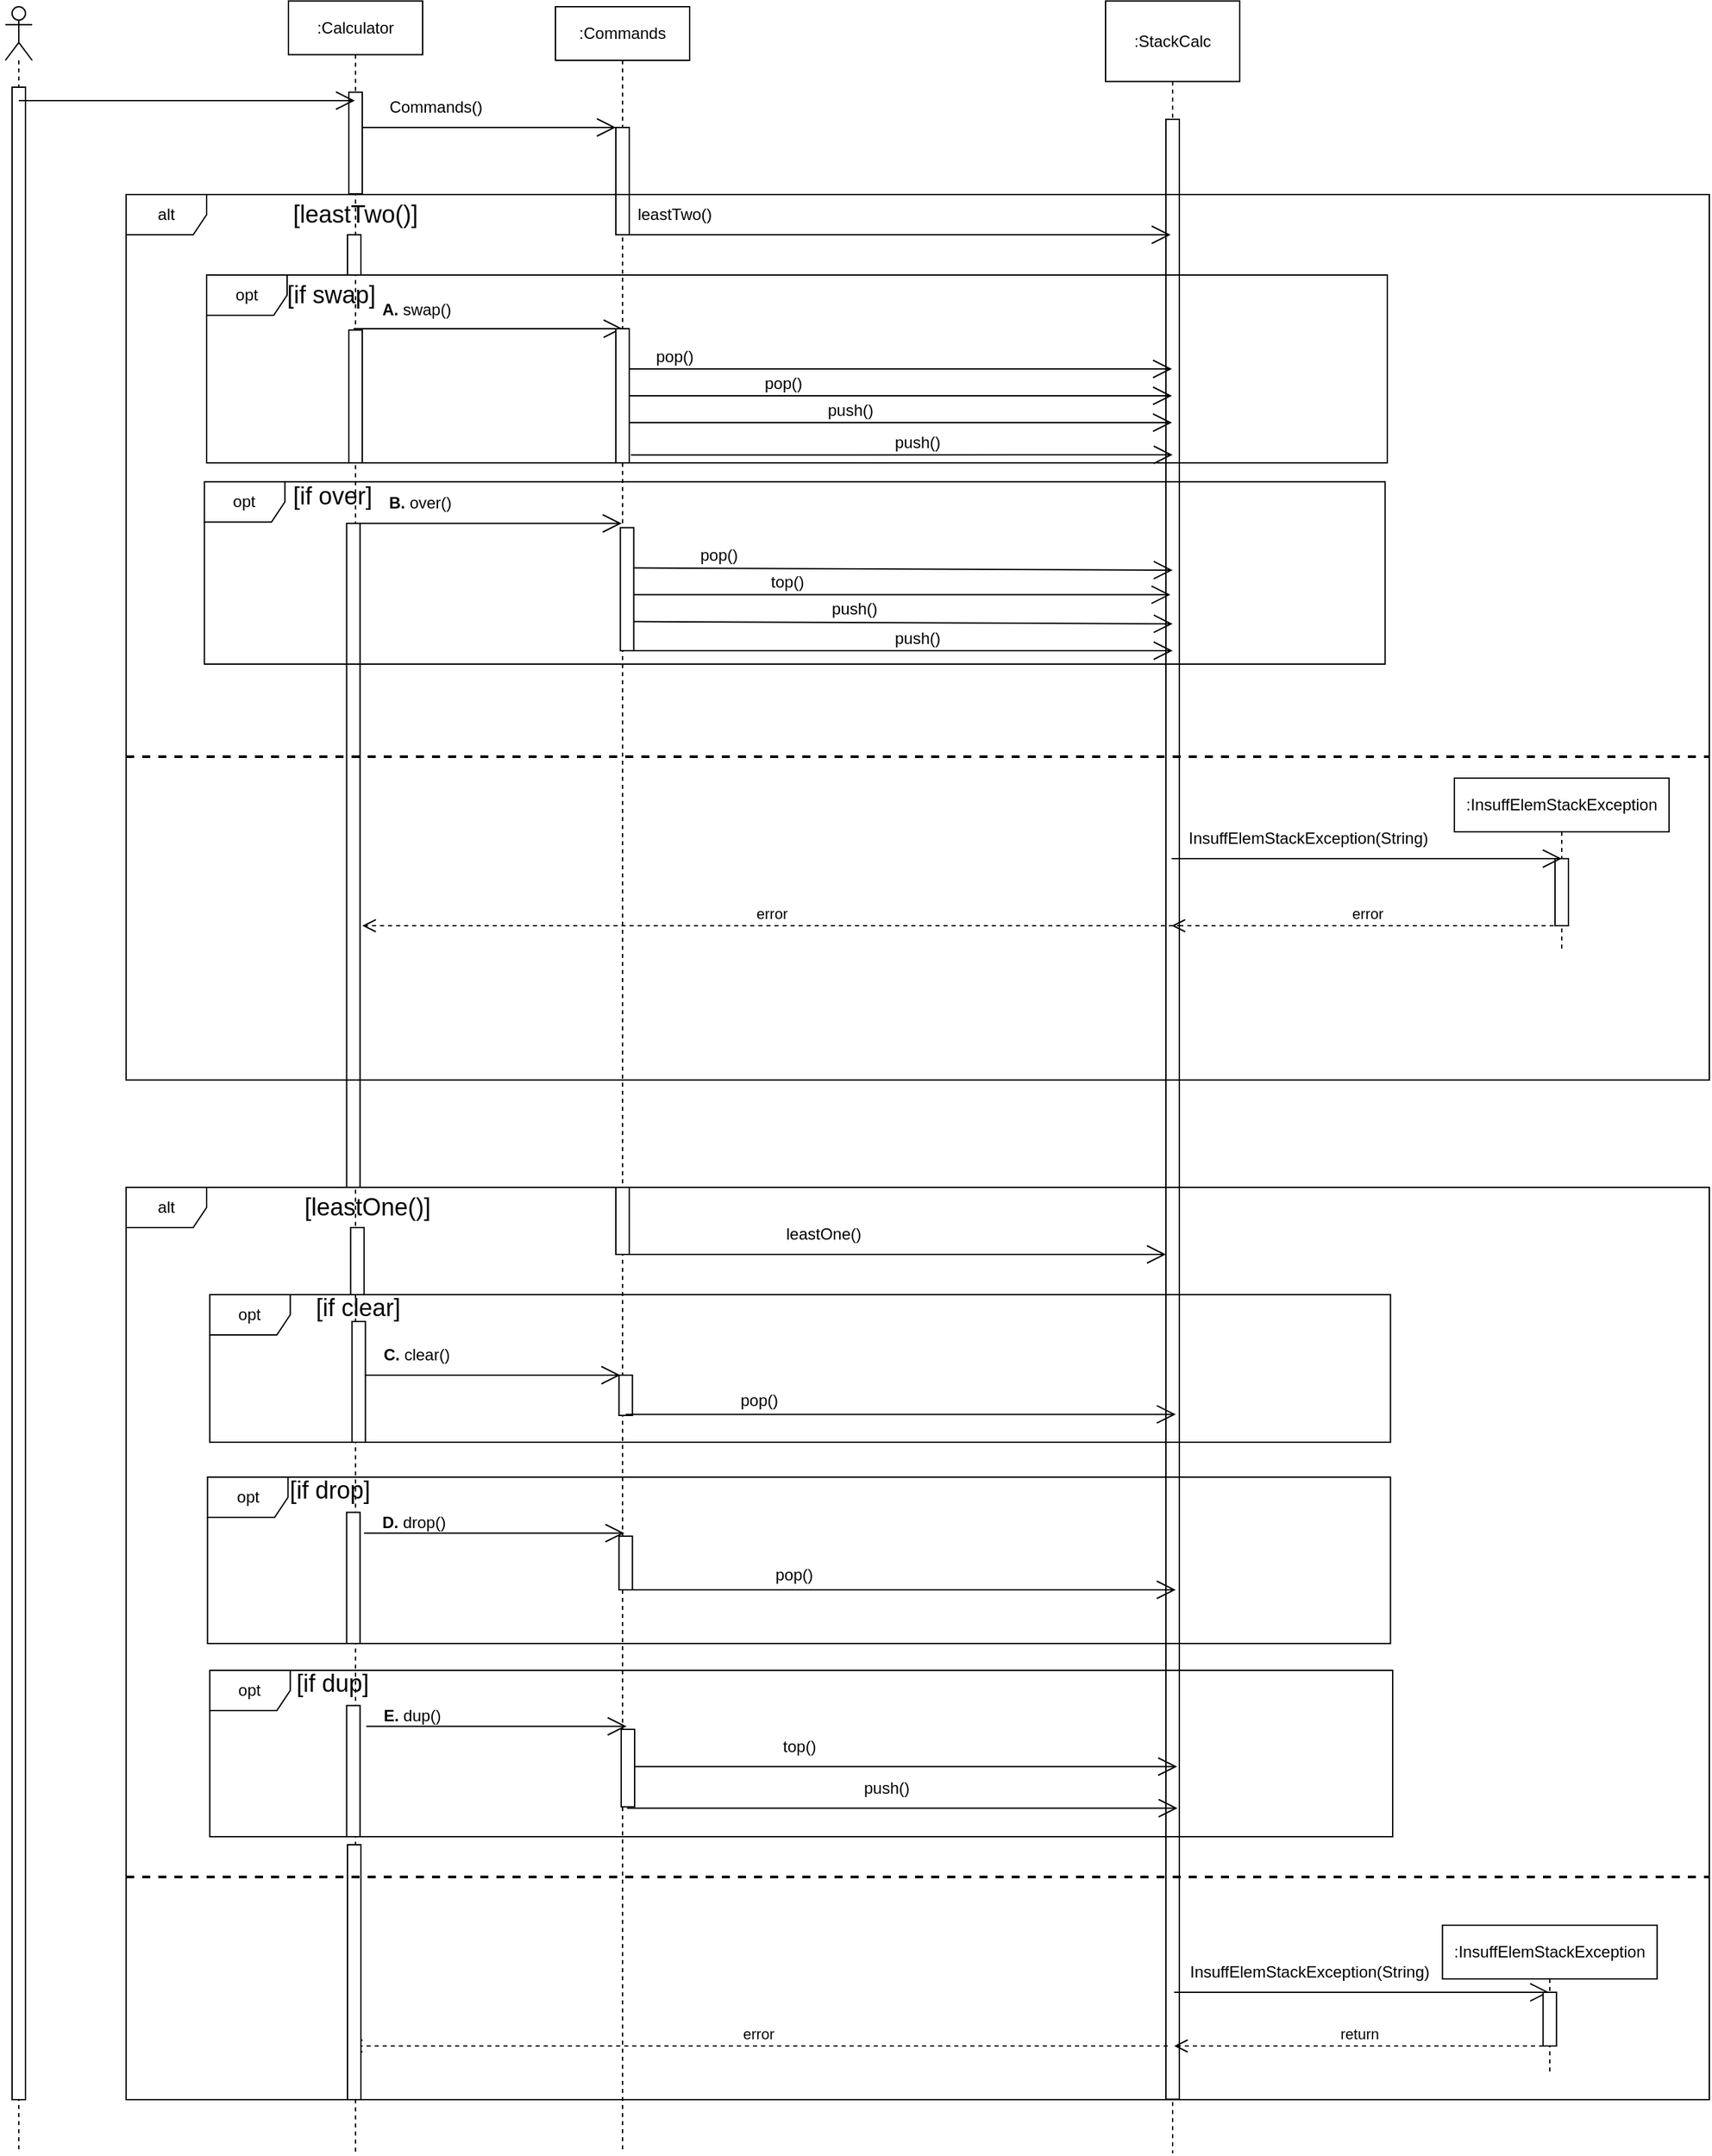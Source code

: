 <mxfile version="22.1.7" type="google">
  <diagram name="Pagina-1" id="y13pfV7s8Re9e_jVIMPC">
    <mxGraphModel grid="1" page="1" gridSize="10" guides="1" tooltips="1" connect="1" arrows="1" fold="1" pageScale="1" pageWidth="827" pageHeight="1169" math="0" shadow="0">
      <root>
        <mxCell id="0" />
        <mxCell id="1" parent="0" />
        <mxCell id="PDxoW37f7yq_9p2JIAzf-232" value=":Commands" style="shape=umlLifeline;perimeter=lifelinePerimeter;whiteSpace=wrap;html=1;container=1;dropTarget=0;collapsible=0;recursiveResize=0;outlineConnect=0;portConstraint=eastwest;newEdgeStyle={&quot;curved&quot;:0,&quot;rounded&quot;:0};" vertex="1" parent="1">
          <mxGeometry x="400" y="40" width="100" height="1600" as="geometry" />
        </mxCell>
        <mxCell id="PDxoW37f7yq_9p2JIAzf-257" value="" style="html=1;points=[[0,0,0,0,5],[0,1,0,0,-5],[1,0,0,0,5],[1,1,0,0,-5]];perimeter=orthogonalPerimeter;outlineConnect=0;targetShapes=umlLifeline;portConstraint=eastwest;newEdgeStyle={&quot;curved&quot;:0,&quot;rounded&quot;:0};" vertex="1" parent="PDxoW37f7yq_9p2JIAzf-232">
          <mxGeometry x="45" y="90" width="10" height="80" as="geometry" />
        </mxCell>
        <mxCell id="PDxoW37f7yq_9p2JIAzf-1" value="" style="shape=umlLifeline;perimeter=lifelinePerimeter;whiteSpace=wrap;html=1;container=1;dropTarget=0;collapsible=0;recursiveResize=0;outlineConnect=0;portConstraint=eastwest;newEdgeStyle={&quot;curved&quot;:0,&quot;rounded&quot;:0};participant=umlActor;" vertex="1" parent="1">
          <mxGeometry x="-10" y="40" width="20" height="1600" as="geometry" />
        </mxCell>
        <mxCell id="PDxoW37f7yq_9p2JIAzf-252" value="" style="html=1;points=[[0,0,0,0,5],[0,1,0,0,-5],[1,0,0,0,5],[1,1,0,0,-5]];perimeter=orthogonalPerimeter;outlineConnect=0;targetShapes=umlLifeline;portConstraint=eastwest;newEdgeStyle={&quot;curved&quot;:0,&quot;rounded&quot;:0};" vertex="1" parent="PDxoW37f7yq_9p2JIAzf-1">
          <mxGeometry x="5" y="60" width="10" height="1500" as="geometry" />
        </mxCell>
        <mxCell id="PDxoW37f7yq_9p2JIAzf-2" value=":Calculator" style="shape=umlLifeline;perimeter=lifelinePerimeter;whiteSpace=wrap;html=1;container=1;dropTarget=0;collapsible=0;recursiveResize=0;outlineConnect=0;portConstraint=eastwest;newEdgeStyle={&quot;curved&quot;:0,&quot;rounded&quot;:0};" vertex="1" parent="1">
          <mxGeometry x="201" y="35.75" width="100" height="1604.25" as="geometry" />
        </mxCell>
        <mxCell id="PDxoW37f7yq_9p2JIAzf-254" value="" style="html=1;points=[[0,0,0,0,5],[0,1,0,0,-5],[1,0,0,0,5],[1,1,0,0,-5]];perimeter=orthogonalPerimeter;outlineConnect=0;targetShapes=umlLifeline;portConstraint=eastwest;newEdgeStyle={&quot;curved&quot;:0,&quot;rounded&quot;:0};" vertex="1" parent="PDxoW37f7yq_9p2JIAzf-2">
          <mxGeometry x="43.34" y="804.25" width="10" height="80" as="geometry" />
        </mxCell>
        <mxCell id="NdnMzjIpvgP2bEGDxu2b-1" value="" style="html=1;points=[[0,0,0,0,5],[0,1,0,0,-5],[1,0,0,0,5],[1,1,0,0,-5]];perimeter=orthogonalPerimeter;outlineConnect=0;targetShapes=umlLifeline;portConstraint=eastwest;newEdgeStyle={&quot;curved&quot;:0,&quot;rounded&quot;:0};" vertex="1" parent="PDxoW37f7yq_9p2JIAzf-2">
          <mxGeometry x="45" y="68" width="10" height="75.75" as="geometry" />
        </mxCell>
        <mxCell id="PDxoW37f7yq_9p2JIAzf-4" value=":StackCalc" style="shape=umlLifeline;perimeter=lifelinePerimeter;whiteSpace=wrap;html=1;container=1;dropTarget=0;collapsible=0;recursiveResize=0;outlineConnect=0;portConstraint=eastwest;newEdgeStyle={&quot;curved&quot;:0,&quot;rounded&quot;:0};size=60;" vertex="1" parent="1">
          <mxGeometry x="810" y="35.75" width="100" height="1604.25" as="geometry" />
        </mxCell>
        <mxCell id="PDxoW37f7yq_9p2JIAzf-253" value="" style="html=1;points=[[0,0,0,0,5],[0,1,0,0,-5],[1,0,0,0,5],[1,1,0,0,-5]];perimeter=orthogonalPerimeter;outlineConnect=0;targetShapes=umlLifeline;portConstraint=eastwest;newEdgeStyle={&quot;curved&quot;:0,&quot;rounded&quot;:0};" vertex="1" parent="PDxoW37f7yq_9p2JIAzf-4">
          <mxGeometry x="45" y="88.189" width="10" height="1475.75" as="geometry" />
        </mxCell>
        <mxCell id="PDxoW37f7yq_9p2JIAzf-5" value="" style="endArrow=open;endFill=1;endSize=12;html=1;rounded=0;" edge="1" parent="1" source="PDxoW37f7yq_9p2JIAzf-1" target="PDxoW37f7yq_9p2JIAzf-2">
          <mxGeometry width="160" relative="1" as="geometry">
            <mxPoint x="69.5" y="120" as="sourcePoint" />
            <mxPoint x="219.5" y="120" as="targetPoint" />
            <Array as="points">
              <mxPoint x="140" y="110" />
            </Array>
          </mxGeometry>
        </mxCell>
        <mxCell id="PDxoW37f7yq_9p2JIAzf-6" value="" style="endArrow=open;endFill=1;endSize=12;html=1;rounded=0;" edge="1" parent="1" source="NdnMzjIpvgP2bEGDxu2b-1" target="PDxoW37f7yq_9p2JIAzf-257">
          <mxGeometry width="160" relative="1" as="geometry">
            <mxPoint x="220" y="200" as="sourcePoint" />
            <mxPoint x="440" y="130" as="targetPoint" />
            <Array as="points">
              <mxPoint x="330" y="130" />
            </Array>
          </mxGeometry>
        </mxCell>
        <mxCell id="PDxoW37f7yq_9p2JIAzf-7" value="Commands()" style="text;strokeColor=none;align=center;fillColor=none;html=1;verticalAlign=middle;whiteSpace=wrap;rounded=0;" vertex="1" parent="1">
          <mxGeometry x="265.59" y="100" width="90" height="30" as="geometry" />
        </mxCell>
        <mxCell id="PDxoW37f7yq_9p2JIAzf-9" value="" style="html=1;points=[[0,0,0,0,5],[0,1,0,0,-5],[1,0,0,0,5],[1,1,0,0,-5]];perimeter=orthogonalPerimeter;outlineConnect=0;targetShapes=umlLifeline;portConstraint=eastwest;newEdgeStyle={&quot;curved&quot;:0,&quot;rounded&quot;:0};" vertex="1" parent="1">
          <mxGeometry x="447.34" y="1060" width="10" height="30" as="geometry" />
        </mxCell>
        <mxCell id="PDxoW37f7yq_9p2JIAzf-11" value=":InsuffElemStackException" style="shape=umlLifeline;perimeter=lifelinePerimeter;whiteSpace=wrap;html=1;container=1;dropTarget=0;collapsible=0;recursiveResize=0;outlineConnect=0;portConstraint=eastwest;newEdgeStyle={&quot;curved&quot;:0,&quot;rounded&quot;:0};" vertex="1" parent="1">
          <mxGeometry x="1061.12" y="1470" width="160" height="110" as="geometry" />
        </mxCell>
        <mxCell id="PDxoW37f7yq_9p2JIAzf-15" value="" style="endArrow=open;endFill=1;endSize=12;html=1;rounded=0;" edge="1" parent="1">
          <mxGeometry width="160" relative="1" as="geometry">
            <mxPoint x="249.5" y="280" as="sourcePoint" />
            <mxPoint x="450" y="280" as="targetPoint" />
          </mxGeometry>
        </mxCell>
        <mxCell id="PDxoW37f7yq_9p2JIAzf-16" value="&lt;b&gt;A.&lt;/b&gt;&amp;nbsp;swap()" style="text;strokeColor=none;align=left;fillColor=none;html=1;verticalAlign=middle;whiteSpace=wrap;rounded=0;" vertex="1" parent="1">
          <mxGeometry x="268.53" y="246.06" width="70.5" height="40" as="geometry" />
        </mxCell>
        <mxCell id="PDxoW37f7yq_9p2JIAzf-17" value="" style="endArrow=open;endFill=1;endSize=12;html=1;rounded=0;" edge="1" parent="1">
          <mxGeometry width="160" relative="1" as="geometry">
            <mxPoint x="248.34" y="1060" as="sourcePoint" />
            <mxPoint x="448.34" y="1060" as="targetPoint" />
          </mxGeometry>
        </mxCell>
        <mxCell id="PDxoW37f7yq_9p2JIAzf-18" value="&lt;b&gt;C.&lt;/b&gt;&amp;nbsp;clear()" style="text;strokeColor=none;align=left;fillColor=none;html=1;verticalAlign=middle;whiteSpace=wrap;rounded=0;" vertex="1" parent="1">
          <mxGeometry x="269.51" y="1030" width="60" height="30" as="geometry" />
        </mxCell>
        <mxCell id="PDxoW37f7yq_9p2JIAzf-19" value=":InsuffElemStackException" style="shape=umlLifeline;perimeter=lifelinePerimeter;whiteSpace=wrap;html=1;container=1;dropTarget=0;collapsible=0;recursiveResize=0;outlineConnect=0;portConstraint=eastwest;newEdgeStyle={&quot;curved&quot;:0,&quot;rounded&quot;:0};" vertex="1" parent="1">
          <mxGeometry x="1070" y="615" width="160" height="130" as="geometry" />
        </mxCell>
        <mxCell id="PDxoW37f7yq_9p2JIAzf-20" value="" style="html=1;points=[[0,0,0,0,5],[0,1,0,0,-5],[1,0,0,0,5],[1,1,0,0,-5]];perimeter=orthogonalPerimeter;outlineConnect=0;targetShapes=umlLifeline;portConstraint=eastwest;newEdgeStyle={&quot;curved&quot;:0,&quot;rounded&quot;:0};" vertex="1" parent="PDxoW37f7yq_9p2JIAzf-19">
          <mxGeometry x="75" y="60" width="10" height="50" as="geometry" />
        </mxCell>
        <mxCell id="PDxoW37f7yq_9p2JIAzf-21" value="" style="endArrow=open;endFill=1;endSize=12;html=1;rounded=0;" edge="1" parent="1">
          <mxGeometry width="160" relative="1" as="geometry">
            <mxPoint x="449" y="210" as="sourcePoint" />
            <mxPoint x="858.5" y="210" as="targetPoint" />
          </mxGeometry>
        </mxCell>
        <mxCell id="PDxoW37f7yq_9p2JIAzf-22" value="" style="endArrow=open;endFill=1;endSize=12;html=1;rounded=0;" edge="1" parent="1" target="PDxoW37f7yq_9p2JIAzf-11">
          <mxGeometry width="160" relative="1" as="geometry">
            <mxPoint x="861.12" y="1520" as="sourcePoint" />
            <mxPoint x="1141.12" y="1520" as="targetPoint" />
          </mxGeometry>
        </mxCell>
        <mxCell id="PDxoW37f7yq_9p2JIAzf-23" value="" style="html=1;points=[[0,0,0,0,5],[0,1,0,0,-5],[1,0,0,0,5],[1,1,0,0,-5]];perimeter=orthogonalPerimeter;outlineConnect=0;targetShapes=umlLifeline;portConstraint=eastwest;newEdgeStyle={&quot;curved&quot;:0,&quot;rounded&quot;:0};" vertex="1" parent="1">
          <mxGeometry x="244.34" y="530" width="10" height="310" as="geometry" />
        </mxCell>
        <mxCell id="PDxoW37f7yq_9p2JIAzf-24" value="" style="html=1;points=[[0,0,0,0,5],[0,1,0,0,-5],[1,0,0,0,5],[1,1,0,0,-5]];perimeter=orthogonalPerimeter;outlineConnect=0;targetShapes=umlLifeline;portConstraint=eastwest;newEdgeStyle={&quot;curved&quot;:0,&quot;rounded&quot;:0};" vertex="1" parent="1">
          <mxGeometry x="247.34" y="950" width="10" height="50" as="geometry" />
        </mxCell>
        <mxCell id="PDxoW37f7yq_9p2JIAzf-25" value="leastTwo()" style="text;strokeColor=none;align=center;fillColor=none;html=1;verticalAlign=middle;whiteSpace=wrap;rounded=0;" vertex="1" parent="1">
          <mxGeometry x="459.17" y="180" width="60" height="30" as="geometry" />
        </mxCell>
        <mxCell id="PDxoW37f7yq_9p2JIAzf-30" value="" style="endArrow=open;endFill=1;endSize=12;html=1;rounded=0;" edge="1" parent="1">
          <mxGeometry width="160" relative="1" as="geometry">
            <mxPoint x="859.25" y="675" as="sourcePoint" />
            <mxPoint x="1150" y="675" as="targetPoint" />
          </mxGeometry>
        </mxCell>
        <mxCell id="PDxoW37f7yq_9p2JIAzf-31" value="InsuffElemStackException(String)" style="text;strokeColor=none;align=left;fillColor=none;html=1;verticalAlign=middle;whiteSpace=wrap;rounded=0;" vertex="1" parent="1">
          <mxGeometry x="870" y="645" width="190" height="30" as="geometry" />
        </mxCell>
        <mxCell id="PDxoW37f7yq_9p2JIAzf-32" value="error" style="html=1;verticalAlign=bottom;endArrow=open;dashed=1;endSize=8;curved=0;rounded=0;" edge="1" parent="1">
          <mxGeometry relative="1" as="geometry">
            <mxPoint x="1150" y="725" as="sourcePoint" />
            <mxPoint x="859.25" y="725" as="targetPoint" />
          </mxGeometry>
        </mxCell>
        <mxCell id="PDxoW37f7yq_9p2JIAzf-33" value="error" style="html=1;verticalAlign=bottom;endArrow=open;dashed=1;endSize=8;curved=0;rounded=0;" edge="1" parent="1">
          <mxGeometry relative="1" as="geometry">
            <mxPoint x="866.25" y="725" as="sourcePoint" />
            <mxPoint x="256" y="725" as="targetPoint" />
          </mxGeometry>
        </mxCell>
        <mxCell id="PDxoW37f7yq_9p2JIAzf-34" value="alt" style="shape=umlFrame;whiteSpace=wrap;html=1;pointerEvents=0;" vertex="1" parent="1">
          <mxGeometry x="80" y="180" width="1180" height="660" as="geometry" />
        </mxCell>
        <mxCell id="PDxoW37f7yq_9p2JIAzf-35" value="&lt;font style=&quot;font-size: 18px;&quot;&gt;[leastTwo()]&lt;/font&gt;" style="text;strokeColor=none;align=center;fillColor=none;html=1;verticalAlign=middle;whiteSpace=wrap;rounded=0;" vertex="1" parent="1">
          <mxGeometry x="206" y="180" width="90" height="30" as="geometry" />
        </mxCell>
        <mxCell id="PDxoW37f7yq_9p2JIAzf-36" value="" style="endArrow=open;endFill=1;endSize=12;html=1;rounded=0;entryX=0.5;entryY=0.333;entryDx=0;entryDy=0;entryPerimeter=0;" edge="1" parent="1">
          <mxGeometry width="160" relative="1" as="geometry">
            <mxPoint x="254.34" y="425.12" as="sourcePoint" />
            <mxPoint x="449.34" y="425.12" as="targetPoint" />
          </mxGeometry>
        </mxCell>
        <mxCell id="PDxoW37f7yq_9p2JIAzf-39" value="&lt;b&gt;B.&lt;/b&gt;&amp;nbsp;over()" style="text;strokeColor=none;align=left;fillColor=none;html=1;verticalAlign=middle;whiteSpace=wrap;rounded=0;" vertex="1" parent="1">
          <mxGeometry x="274.18" y="395.12" width="50" height="30" as="geometry" />
        </mxCell>
        <mxCell id="PDxoW37f7yq_9p2JIAzf-40" value="opt" style="shape=umlFrame;whiteSpace=wrap;html=1;pointerEvents=0;" vertex="1" parent="1">
          <mxGeometry x="140" y="240" width="880" height="140" as="geometry" />
        </mxCell>
        <mxCell id="PDxoW37f7yq_9p2JIAzf-41" value="push()" style="text;strokeColor=none;align=center;fillColor=none;html=1;verticalAlign=middle;whiteSpace=wrap;rounded=0;" vertex="1" parent="1">
          <mxGeometry x="590" y="325.826" width="60" height="30" as="geometry" />
        </mxCell>
        <mxCell id="PDxoW37f7yq_9p2JIAzf-42" value="" style="endArrow=open;endFill=1;endSize=12;html=1;rounded=0;" edge="1" parent="1">
          <mxGeometry width="160" relative="1" as="geometry">
            <mxPoint x="449.997" y="350" as="sourcePoint" />
            <mxPoint x="859.5" y="350" as="targetPoint" />
          </mxGeometry>
        </mxCell>
        <mxCell id="PDxoW37f7yq_9p2JIAzf-43" value="" style="endArrow=open;endFill=1;endSize=12;html=1;rounded=0;" edge="1" parent="1">
          <mxGeometry width="160" relative="1" as="geometry">
            <mxPoint x="455" y="330" as="sourcePoint" />
            <mxPoint x="859.5" y="330" as="targetPoint" />
          </mxGeometry>
        </mxCell>
        <mxCell id="PDxoW37f7yq_9p2JIAzf-44" value="" style="endArrow=open;endFill=1;endSize=12;html=1;rounded=0;" edge="1" parent="1">
          <mxGeometry width="160" relative="1" as="geometry">
            <mxPoint x="445" y="310" as="sourcePoint" />
            <mxPoint x="859.5" y="310" as="targetPoint" />
          </mxGeometry>
        </mxCell>
        <mxCell id="PDxoW37f7yq_9p2JIAzf-45" value="pop()" style="text;strokeColor=none;align=center;fillColor=none;html=1;verticalAlign=middle;whiteSpace=wrap;rounded=0;" vertex="1" parent="1">
          <mxGeometry x="459.17" y="286.062" width="60" height="30" as="geometry" />
        </mxCell>
        <mxCell id="PDxoW37f7yq_9p2JIAzf-46" value="pop()" style="text;strokeColor=none;align=center;fillColor=none;html=1;verticalAlign=middle;whiteSpace=wrap;rounded=0;" vertex="1" parent="1">
          <mxGeometry x="540.002" y="305.747" width="60" height="30" as="geometry" />
        </mxCell>
        <mxCell id="PDxoW37f7yq_9p2JIAzf-53" value="" style="html=1;points=[[0,0,0,0,5],[0,1,0,0,-5],[1,0,0,0,5],[1,1,0,0,-5]];perimeter=orthogonalPerimeter;outlineConnect=0;targetShapes=umlLifeline;portConstraint=eastwest;newEdgeStyle={&quot;curved&quot;:0,&quot;rounded&quot;:0};" vertex="1" parent="1">
          <mxGeometry x="445" y="280" width="10" height="100" as="geometry" />
        </mxCell>
        <mxCell id="PDxoW37f7yq_9p2JIAzf-56" value="&lt;b&gt;D.&lt;/b&gt;&amp;nbsp;drop()" style="text;strokeColor=none;align=left;fillColor=none;html=1;verticalAlign=middle;whiteSpace=wrap;rounded=0;" vertex="1" parent="1">
          <mxGeometry x="268.59" y="1150" width="103.75" height="39.764" as="geometry" />
        </mxCell>
        <mxCell id="PDxoW37f7yq_9p2JIAzf-57" value="" style="endArrow=open;endFill=1;endSize=12;html=1;rounded=0;" edge="1" parent="1">
          <mxGeometry width="160" relative="1" as="geometry">
            <mxPoint x="257.34" y="1177.75" as="sourcePoint" />
            <mxPoint x="451.34" y="1177.75" as="targetPoint" />
          </mxGeometry>
        </mxCell>
        <mxCell id="PDxoW37f7yq_9p2JIAzf-58" value="InsuffElemStackException(String)" style="text;strokeColor=none;align=left;fillColor=none;html=1;verticalAlign=middle;whiteSpace=wrap;rounded=0;" vertex="1" parent="1">
          <mxGeometry x="871.12" y="1490" width="190" height="30" as="geometry" />
        </mxCell>
        <mxCell id="PDxoW37f7yq_9p2JIAzf-59" value="return" style="html=1;verticalAlign=bottom;endArrow=open;dashed=1;endSize=8;curved=0;rounded=0;" edge="1" parent="1" source="PDxoW37f7yq_9p2JIAzf-60">
          <mxGeometry relative="1" as="geometry">
            <mxPoint x="1211.17" y="1560" as="sourcePoint" />
            <mxPoint x="861.117" y="1560" as="targetPoint" />
          </mxGeometry>
        </mxCell>
        <mxCell id="PDxoW37f7yq_9p2JIAzf-60" value="" style="html=1;points=[[0,0,0,0,5],[0,1,0,0,-5],[1,0,0,0,5],[1,1,0,0,-5]];perimeter=orthogonalPerimeter;outlineConnect=0;targetShapes=umlLifeline;portConstraint=eastwest;newEdgeStyle={&quot;curved&quot;:0,&quot;rounded&quot;:0};" vertex="1" parent="1">
          <mxGeometry x="1136.12" y="1520" width="10" height="40" as="geometry" />
        </mxCell>
        <mxCell id="PDxoW37f7yq_9p2JIAzf-62" value="alt" style="shape=umlFrame;whiteSpace=wrap;html=1;pointerEvents=0;" vertex="1" parent="1">
          <mxGeometry x="80" y="920" width="1180" height="680" as="geometry" />
        </mxCell>
        <mxCell id="PDxoW37f7yq_9p2JIAzf-63" value="&lt;font style=&quot;font-size: 18px;&quot;&gt;[leastOne()]&lt;/font&gt;" style="text;strokeColor=none;align=center;fillColor=none;html=1;verticalAlign=middle;whiteSpace=wrap;rounded=0;" vertex="1" parent="1">
          <mxGeometry x="200.37" y="920" width="120" height="30" as="geometry" />
        </mxCell>
        <mxCell id="PDxoW37f7yq_9p2JIAzf-64" value="error" style="html=1;verticalAlign=bottom;endArrow=open;dashed=1;endSize=8;curved=0;rounded=0;" edge="1" parent="1">
          <mxGeometry relative="1" as="geometry">
            <mxPoint x="856.25" y="1560" as="sourcePoint" />
            <mxPoint x="246" y="1560" as="targetPoint" />
          </mxGeometry>
        </mxCell>
        <mxCell id="PDxoW37f7yq_9p2JIAzf-67" value="" style="endArrow=open;endFill=1;endSize=12;html=1;rounded=0;" edge="1" parent="1">
          <mxGeometry width="160" relative="1" as="geometry">
            <mxPoint x="452.34" y="1089.23" as="sourcePoint" />
            <mxPoint x="862.34" y="1089.23" as="targetPoint" />
          </mxGeometry>
        </mxCell>
        <mxCell id="PDxoW37f7yq_9p2JIAzf-68" value="pop()" style="text;strokeColor=none;align=center;fillColor=none;html=1;verticalAlign=middle;whiteSpace=wrap;rounded=0;" vertex="1" parent="1">
          <mxGeometry x="522.34" y="1064.092" width="60" height="30" as="geometry" />
        </mxCell>
        <mxCell id="PDxoW37f7yq_9p2JIAzf-71" value="" style="endArrow=open;endFill=1;endSize=12;html=1;rounded=0;" edge="1" parent="1">
          <mxGeometry width="160" relative="1" as="geometry">
            <mxPoint x="452.34" y="1220" as="sourcePoint" />
            <mxPoint x="862.34" y="1220" as="targetPoint" />
          </mxGeometry>
        </mxCell>
        <mxCell id="PDxoW37f7yq_9p2JIAzf-72" value="pop()" style="text;strokeColor=none;align=center;fillColor=none;html=1;verticalAlign=middle;whiteSpace=wrap;rounded=0;" vertex="1" parent="1">
          <mxGeometry x="548.34" y="1193.88" width="60" height="30" as="geometry" />
        </mxCell>
        <mxCell id="PDxoW37f7yq_9p2JIAzf-73" value="" style="html=1;points=[[0,0,0,0,5],[0,1,0,0,-5],[1,0,0,0,5],[1,1,0,0,-5]];perimeter=orthogonalPerimeter;outlineConnect=0;targetShapes=umlLifeline;portConstraint=eastwest;newEdgeStyle={&quot;curved&quot;:0,&quot;rounded&quot;:0};" vertex="1" parent="1">
          <mxGeometry x="244.34" y="1162.25" width="10" height="97.75" as="geometry" />
        </mxCell>
        <mxCell id="PDxoW37f7yq_9p2JIAzf-74" value="" style="html=1;points=[[0,0,0,0,5],[0,1,0,0,-5],[1,0,0,0,5],[1,1,0,0,-5]];perimeter=orthogonalPerimeter;outlineConnect=0;targetShapes=umlLifeline;portConstraint=eastwest;newEdgeStyle={&quot;curved&quot;:0,&quot;rounded&quot;:0};" vertex="1" parent="1">
          <mxGeometry x="245" y="1410" width="10" height="190" as="geometry" />
        </mxCell>
        <mxCell id="PDxoW37f7yq_9p2JIAzf-75" value="opt" style="shape=umlFrame;whiteSpace=wrap;html=1;pointerEvents=0;" vertex="1" parent="1">
          <mxGeometry x="142.34" y="1000" width="880" height="110" as="geometry" />
        </mxCell>
        <mxCell id="PDxoW37f7yq_9p2JIAzf-76" value="" style="html=1;points=[[0,0,0,0,5],[0,1,0,0,-5],[1,0,0,0,5],[1,1,0,0,-5]];perimeter=orthogonalPerimeter;outlineConnect=0;targetShapes=umlLifeline;portConstraint=eastwest;newEdgeStyle={&quot;curved&quot;:0,&quot;rounded&quot;:0};" vertex="1" parent="1">
          <mxGeometry x="447.34" y="1180" width="10" height="40" as="geometry" />
        </mxCell>
        <mxCell id="PDxoW37f7yq_9p2JIAzf-78" value="" style="line;strokeWidth=2;fillColor=none;align=left;verticalAlign=middle;spacingTop=-1;spacingLeft=3;spacingRight=3;rotatable=0;labelPosition=right;points=[];portConstraint=eastwest;strokeColor=inherit;dashed=1;" vertex="1" parent="1">
          <mxGeometry x="80" y="595" width="1180" height="8" as="geometry" />
        </mxCell>
        <mxCell id="PDxoW37f7yq_9p2JIAzf-79" value="opt" style="shape=umlFrame;whiteSpace=wrap;html=1;pointerEvents=0;" vertex="1" parent="1">
          <mxGeometry x="138.34" y="394.12" width="880" height="135.88" as="geometry" />
        </mxCell>
        <mxCell id="PDxoW37f7yq_9p2JIAzf-84" value="" style="line;strokeWidth=2;fillColor=none;align=left;verticalAlign=middle;spacingTop=-1;spacingLeft=3;spacingRight=3;rotatable=0;labelPosition=right;points=[];portConstraint=eastwest;strokeColor=inherit;dashed=1;" vertex="1" parent="1">
          <mxGeometry x="80" y="1430" width="1180" height="8" as="geometry" />
        </mxCell>
        <mxCell id="PDxoW37f7yq_9p2JIAzf-85" value="&lt;font style=&quot;font-size: 18px;&quot;&gt;[if swap]&lt;/font&gt;" style="text;strokeColor=none;align=center;fillColor=none;html=1;verticalAlign=middle;whiteSpace=wrap;rounded=0;" vertex="1" parent="1">
          <mxGeometry x="198.34" y="240" width="70" height="30" as="geometry" />
        </mxCell>
        <mxCell id="PDxoW37f7yq_9p2JIAzf-86" value="" style="html=1;points=[[0,0,0,0,5],[0,1,0,0,-5],[1,0,0,0,5],[1,1,0,0,-5]];perimeter=orthogonalPerimeter;outlineConnect=0;targetShapes=umlLifeline;portConstraint=eastwest;newEdgeStyle={&quot;curved&quot;:0,&quot;rounded&quot;:0};" vertex="1" parent="1">
          <mxGeometry x="245" y="210" width="10" height="30" as="geometry" />
        </mxCell>
        <mxCell id="PDxoW37f7yq_9p2JIAzf-88" value="" style="html=1;points=[[0,0,0,0,5],[0,1,0,0,-5],[1,0,0,0,5],[1,1,0,0,-5]];perimeter=orthogonalPerimeter;outlineConnect=0;targetShapes=umlLifeline;portConstraint=eastwest;newEdgeStyle={&quot;curved&quot;:0,&quot;rounded&quot;:0};" vertex="1" parent="1">
          <mxGeometry x="246" y="281" width="10" height="99" as="geometry" />
        </mxCell>
        <mxCell id="PDxoW37f7yq_9p2JIAzf-89" value="push()" style="text;strokeColor=none;align=center;fillColor=none;html=1;verticalAlign=middle;whiteSpace=wrap;rounded=0;" vertex="1" parent="1">
          <mxGeometry x="593.34" y="474.116" width="60" height="30" as="geometry" />
        </mxCell>
        <mxCell id="PDxoW37f7yq_9p2JIAzf-90" value="" style="endArrow=open;endFill=1;endSize=12;html=1;rounded=0;" edge="1" parent="1">
          <mxGeometry width="160" relative="1" as="geometry">
            <mxPoint x="453.337" y="498.29" as="sourcePoint" />
            <mxPoint x="860" y="500" as="targetPoint" />
          </mxGeometry>
        </mxCell>
        <mxCell id="PDxoW37f7yq_9p2JIAzf-91" value="" style="endArrow=open;endFill=1;endSize=12;html=1;rounded=0;" edge="1" parent="1">
          <mxGeometry width="160" relative="1" as="geometry">
            <mxPoint x="458.34" y="478.29" as="sourcePoint" />
            <mxPoint x="858.34" y="478.29" as="targetPoint" />
          </mxGeometry>
        </mxCell>
        <mxCell id="PDxoW37f7yq_9p2JIAzf-92" value="" style="endArrow=open;endFill=1;endSize=12;html=1;rounded=0;" edge="1" parent="1">
          <mxGeometry width="160" relative="1" as="geometry">
            <mxPoint x="453.34" y="458.29" as="sourcePoint" />
            <mxPoint x="860" y="460" as="targetPoint" />
          </mxGeometry>
        </mxCell>
        <mxCell id="PDxoW37f7yq_9p2JIAzf-93" value="pop()" style="text;strokeColor=none;align=center;fillColor=none;html=1;verticalAlign=middle;whiteSpace=wrap;rounded=0;" vertex="1" parent="1">
          <mxGeometry x="492.01" y="434.352" width="60" height="30" as="geometry" />
        </mxCell>
        <mxCell id="PDxoW37f7yq_9p2JIAzf-94" value="top()" style="text;strokeColor=none;align=center;fillColor=none;html=1;verticalAlign=middle;whiteSpace=wrap;rounded=0;" vertex="1" parent="1">
          <mxGeometry x="543.342" y="454.037" width="60" height="30" as="geometry" />
        </mxCell>
        <mxCell id="PDxoW37f7yq_9p2JIAzf-95" value="" style="html=1;points=[[0,0,0,0,5],[0,1,0,0,-5],[1,0,0,0,5],[1,1,0,0,-5]];perimeter=orthogonalPerimeter;outlineConnect=0;targetShapes=umlLifeline;portConstraint=eastwest;newEdgeStyle={&quot;curved&quot;:0,&quot;rounded&quot;:0};" vertex="1" parent="1">
          <mxGeometry x="448.34" y="428.29" width="10" height="91.71" as="geometry" />
        </mxCell>
        <mxCell id="PDxoW37f7yq_9p2JIAzf-97" value="&lt;font style=&quot;font-size: 18px;&quot;&gt;[if over]&lt;/font&gt;" style="text;strokeColor=none;align=center;fillColor=none;html=1;verticalAlign=middle;whiteSpace=wrap;rounded=0;" vertex="1" parent="1">
          <mxGeometry x="198.34" y="390" width="71.66" height="30" as="geometry" />
        </mxCell>
        <mxCell id="PDxoW37f7yq_9p2JIAzf-98" value="" style="html=1;points=[[0,0,0,0,5],[0,1,0,0,-5],[1,0,0,0,5],[1,1,0,0,-5]];perimeter=orthogonalPerimeter;outlineConnect=0;targetShapes=umlLifeline;portConstraint=eastwest;newEdgeStyle={&quot;curved&quot;:0,&quot;rounded&quot;:0};" vertex="1" parent="1">
          <mxGeometry x="244.34" y="425.12" width="10" height="104.88" as="geometry" />
        </mxCell>
        <mxCell id="PDxoW37f7yq_9p2JIAzf-112" value="&lt;font style=&quot;font-size: 18px;&quot;&gt;[if clear]&lt;/font&gt;" style="text;strokeColor=none;align=center;fillColor=none;html=1;verticalAlign=middle;whiteSpace=wrap;rounded=0;" vertex="1" parent="1">
          <mxGeometry x="179.32" y="999.92" width="148.031" height="20.079" as="geometry" />
        </mxCell>
        <mxCell id="PDxoW37f7yq_9p2JIAzf-114" value="opt" style="shape=umlFrame;whiteSpace=wrap;html=1;pointerEvents=0;" vertex="1" parent="1">
          <mxGeometry x="140.68" y="1136" width="881.66" height="124" as="geometry" />
        </mxCell>
        <mxCell id="PDxoW37f7yq_9p2JIAzf-116" value="&lt;font style=&quot;font-size: 18px;&quot;&gt;[if drop]&lt;/font&gt;" style="text;strokeColor=none;align=center;fillColor=none;html=1;verticalAlign=middle;whiteSpace=wrap;rounded=0;" vertex="1" parent="1">
          <mxGeometry x="158.32" y="1136" width="148.031" height="20.079" as="geometry" />
        </mxCell>
        <mxCell id="PDxoW37f7yq_9p2JIAzf-117" value="" style="html=1;points=[[0,0,0,0,5],[0,1,0,0,-5],[1,0,0,0,5],[1,1,0,0,-5]];perimeter=orthogonalPerimeter;outlineConnect=0;targetShapes=umlLifeline;portConstraint=eastwest;newEdgeStyle={&quot;curved&quot;:0,&quot;rounded&quot;:0};" vertex="1" parent="1">
          <mxGeometry x="248.34" y="1020" width="10" height="90" as="geometry" />
        </mxCell>
        <mxCell id="PDxoW37f7yq_9p2JIAzf-236" value="push()" style="text;strokeColor=none;align=center;fillColor=none;html=1;verticalAlign=middle;whiteSpace=wrap;rounded=0;" vertex="1" parent="1">
          <mxGeometry x="640" y="349.996" width="60" height="30" as="geometry" />
        </mxCell>
        <mxCell id="PDxoW37f7yq_9p2JIAzf-237" value="" style="endArrow=open;endFill=1;endSize=12;html=1;rounded=0;" edge="1" parent="1">
          <mxGeometry width="160" relative="1" as="geometry">
            <mxPoint x="456.117" y="374.17" as="sourcePoint" />
            <mxPoint x="860" y="374" as="targetPoint" />
          </mxGeometry>
        </mxCell>
        <mxCell id="PDxoW37f7yq_9p2JIAzf-239" value="" style="endArrow=open;endFill=1;endSize=12;html=1;rounded=0;" edge="1" parent="1">
          <mxGeometry width="160" relative="1" as="geometry">
            <mxPoint x="454.997" y="520" as="sourcePoint" />
            <mxPoint x="860" y="520" as="targetPoint" />
          </mxGeometry>
        </mxCell>
        <mxCell id="PDxoW37f7yq_9p2JIAzf-240" value="push()" style="text;strokeColor=none;align=center;fillColor=none;html=1;verticalAlign=middle;whiteSpace=wrap;rounded=0;" vertex="1" parent="1">
          <mxGeometry x="640.0" y="496.062" width="60" height="30" as="geometry" />
        </mxCell>
        <mxCell id="PDxoW37f7yq_9p2JIAzf-241" value="&lt;b&gt;E.&lt;/b&gt;&amp;nbsp;dup()" style="text;strokeColor=none;align=left;fillColor=none;html=1;verticalAlign=middle;whiteSpace=wrap;rounded=0;" vertex="1" parent="1">
          <mxGeometry x="270.25" y="1294" width="103.75" height="39.764" as="geometry" />
        </mxCell>
        <mxCell id="PDxoW37f7yq_9p2JIAzf-242" value="" style="endArrow=open;endFill=1;endSize=12;html=1;rounded=0;" edge="1" parent="1">
          <mxGeometry width="160" relative="1" as="geometry">
            <mxPoint x="259.0" y="1321.75" as="sourcePoint" />
            <mxPoint x="453" y="1321.75" as="targetPoint" />
          </mxGeometry>
        </mxCell>
        <mxCell id="PDxoW37f7yq_9p2JIAzf-243" value="push()" style="text;strokeColor=none;align=center;fillColor=none;html=1;verticalAlign=middle;whiteSpace=wrap;rounded=0;" vertex="1" parent="1">
          <mxGeometry x="617.34" y="1352.75" width="60" height="30" as="geometry" />
        </mxCell>
        <mxCell id="PDxoW37f7yq_9p2JIAzf-244" value="" style="endArrow=open;endFill=1;endSize=12;html=1;rounded=0;" edge="1" parent="1">
          <mxGeometry width="160" relative="1" as="geometry">
            <mxPoint x="453.337" y="1382.75" as="sourcePoint" />
            <mxPoint x="863.67" y="1382.75" as="targetPoint" />
          </mxGeometry>
        </mxCell>
        <mxCell id="PDxoW37f7yq_9p2JIAzf-245" value="" style="endArrow=open;endFill=1;endSize=12;html=1;rounded=0;" edge="1" parent="1">
          <mxGeometry width="160" relative="1" as="geometry">
            <mxPoint x="453.34" y="1351.75" as="sourcePoint" />
            <mxPoint x="863.34" y="1351.75" as="targetPoint" />
          </mxGeometry>
        </mxCell>
        <mxCell id="PDxoW37f7yq_9p2JIAzf-246" value="top()" style="text;strokeColor=none;align=center;fillColor=none;html=1;verticalAlign=middle;whiteSpace=wrap;rounded=0;" vertex="1" parent="1">
          <mxGeometry x="552.34" y="1321.75" width="60" height="30" as="geometry" />
        </mxCell>
        <mxCell id="PDxoW37f7yq_9p2JIAzf-247" value="" style="html=1;points=[[0,0,0,0,5],[0,1,0,0,-5],[1,0,0,0,5],[1,1,0,0,-5]];perimeter=orthogonalPerimeter;outlineConnect=0;targetShapes=umlLifeline;portConstraint=eastwest;newEdgeStyle={&quot;curved&quot;:0,&quot;rounded&quot;:0};" vertex="1" parent="1">
          <mxGeometry x="244.34" y="1306.25" width="10" height="97.75" as="geometry" />
        </mxCell>
        <mxCell id="PDxoW37f7yq_9p2JIAzf-248" value="" style="html=1;points=[[0,0,0,0,5],[0,1,0,0,-5],[1,0,0,0,5],[1,1,0,0,-5]];perimeter=orthogonalPerimeter;outlineConnect=0;targetShapes=umlLifeline;portConstraint=eastwest;newEdgeStyle={&quot;curved&quot;:0,&quot;rounded&quot;:0};" vertex="1" parent="1">
          <mxGeometry x="449" y="1324" width="10" height="57.75" as="geometry" />
        </mxCell>
        <mxCell id="PDxoW37f7yq_9p2JIAzf-249" value="opt" style="shape=umlFrame;whiteSpace=wrap;html=1;pointerEvents=0;" vertex="1" parent="1">
          <mxGeometry x="142.34" y="1280" width="881.66" height="124" as="geometry" />
        </mxCell>
        <mxCell id="PDxoW37f7yq_9p2JIAzf-251" value="&lt;font style=&quot;font-size: 18px;&quot;&gt;[if dup]&lt;/font&gt;" style="text;strokeColor=none;align=center;fillColor=none;html=1;verticalAlign=middle;whiteSpace=wrap;rounded=0;" vertex="1" parent="1">
          <mxGeometry x="159.98" y="1280" width="148.031" height="20.079" as="geometry" />
        </mxCell>
        <mxCell id="daVNiwuJQxU4_W5T1bz4-1" value="" style="html=1;points=[[0,0,0,0,5],[0,1,0,0,-5],[1,0,0,0,5],[1,1,0,0,-5]];perimeter=orthogonalPerimeter;outlineConnect=0;targetShapes=umlLifeline;portConstraint=eastwest;newEdgeStyle={&quot;curved&quot;:0,&quot;rounded&quot;:0};" vertex="1" parent="1">
          <mxGeometry x="445" y="920" width="10" height="50" as="geometry" />
        </mxCell>
        <mxCell id="daVNiwuJQxU4_W5T1bz4-2" value="" style="endArrow=open;endFill=1;endSize=12;html=1;rounded=0;" edge="1" parent="1" source="daVNiwuJQxU4_W5T1bz4-1" target="PDxoW37f7yq_9p2JIAzf-253">
          <mxGeometry width="160" relative="1" as="geometry">
            <mxPoint x="530" y="960" as="sourcePoint" />
            <mxPoint x="690" y="960" as="targetPoint" />
            <Array as="points">
              <mxPoint x="690" y="970" />
            </Array>
          </mxGeometry>
        </mxCell>
        <mxCell id="daVNiwuJQxU4_W5T1bz4-3" value="leastOne()" style="text;strokeColor=none;align=center;fillColor=none;html=1;verticalAlign=middle;whiteSpace=wrap;rounded=0;" vertex="1" parent="1">
          <mxGeometry x="570" y="940" width="60" height="30" as="geometry" />
        </mxCell>
      </root>
    </mxGraphModel>
  </diagram>
</mxfile>
